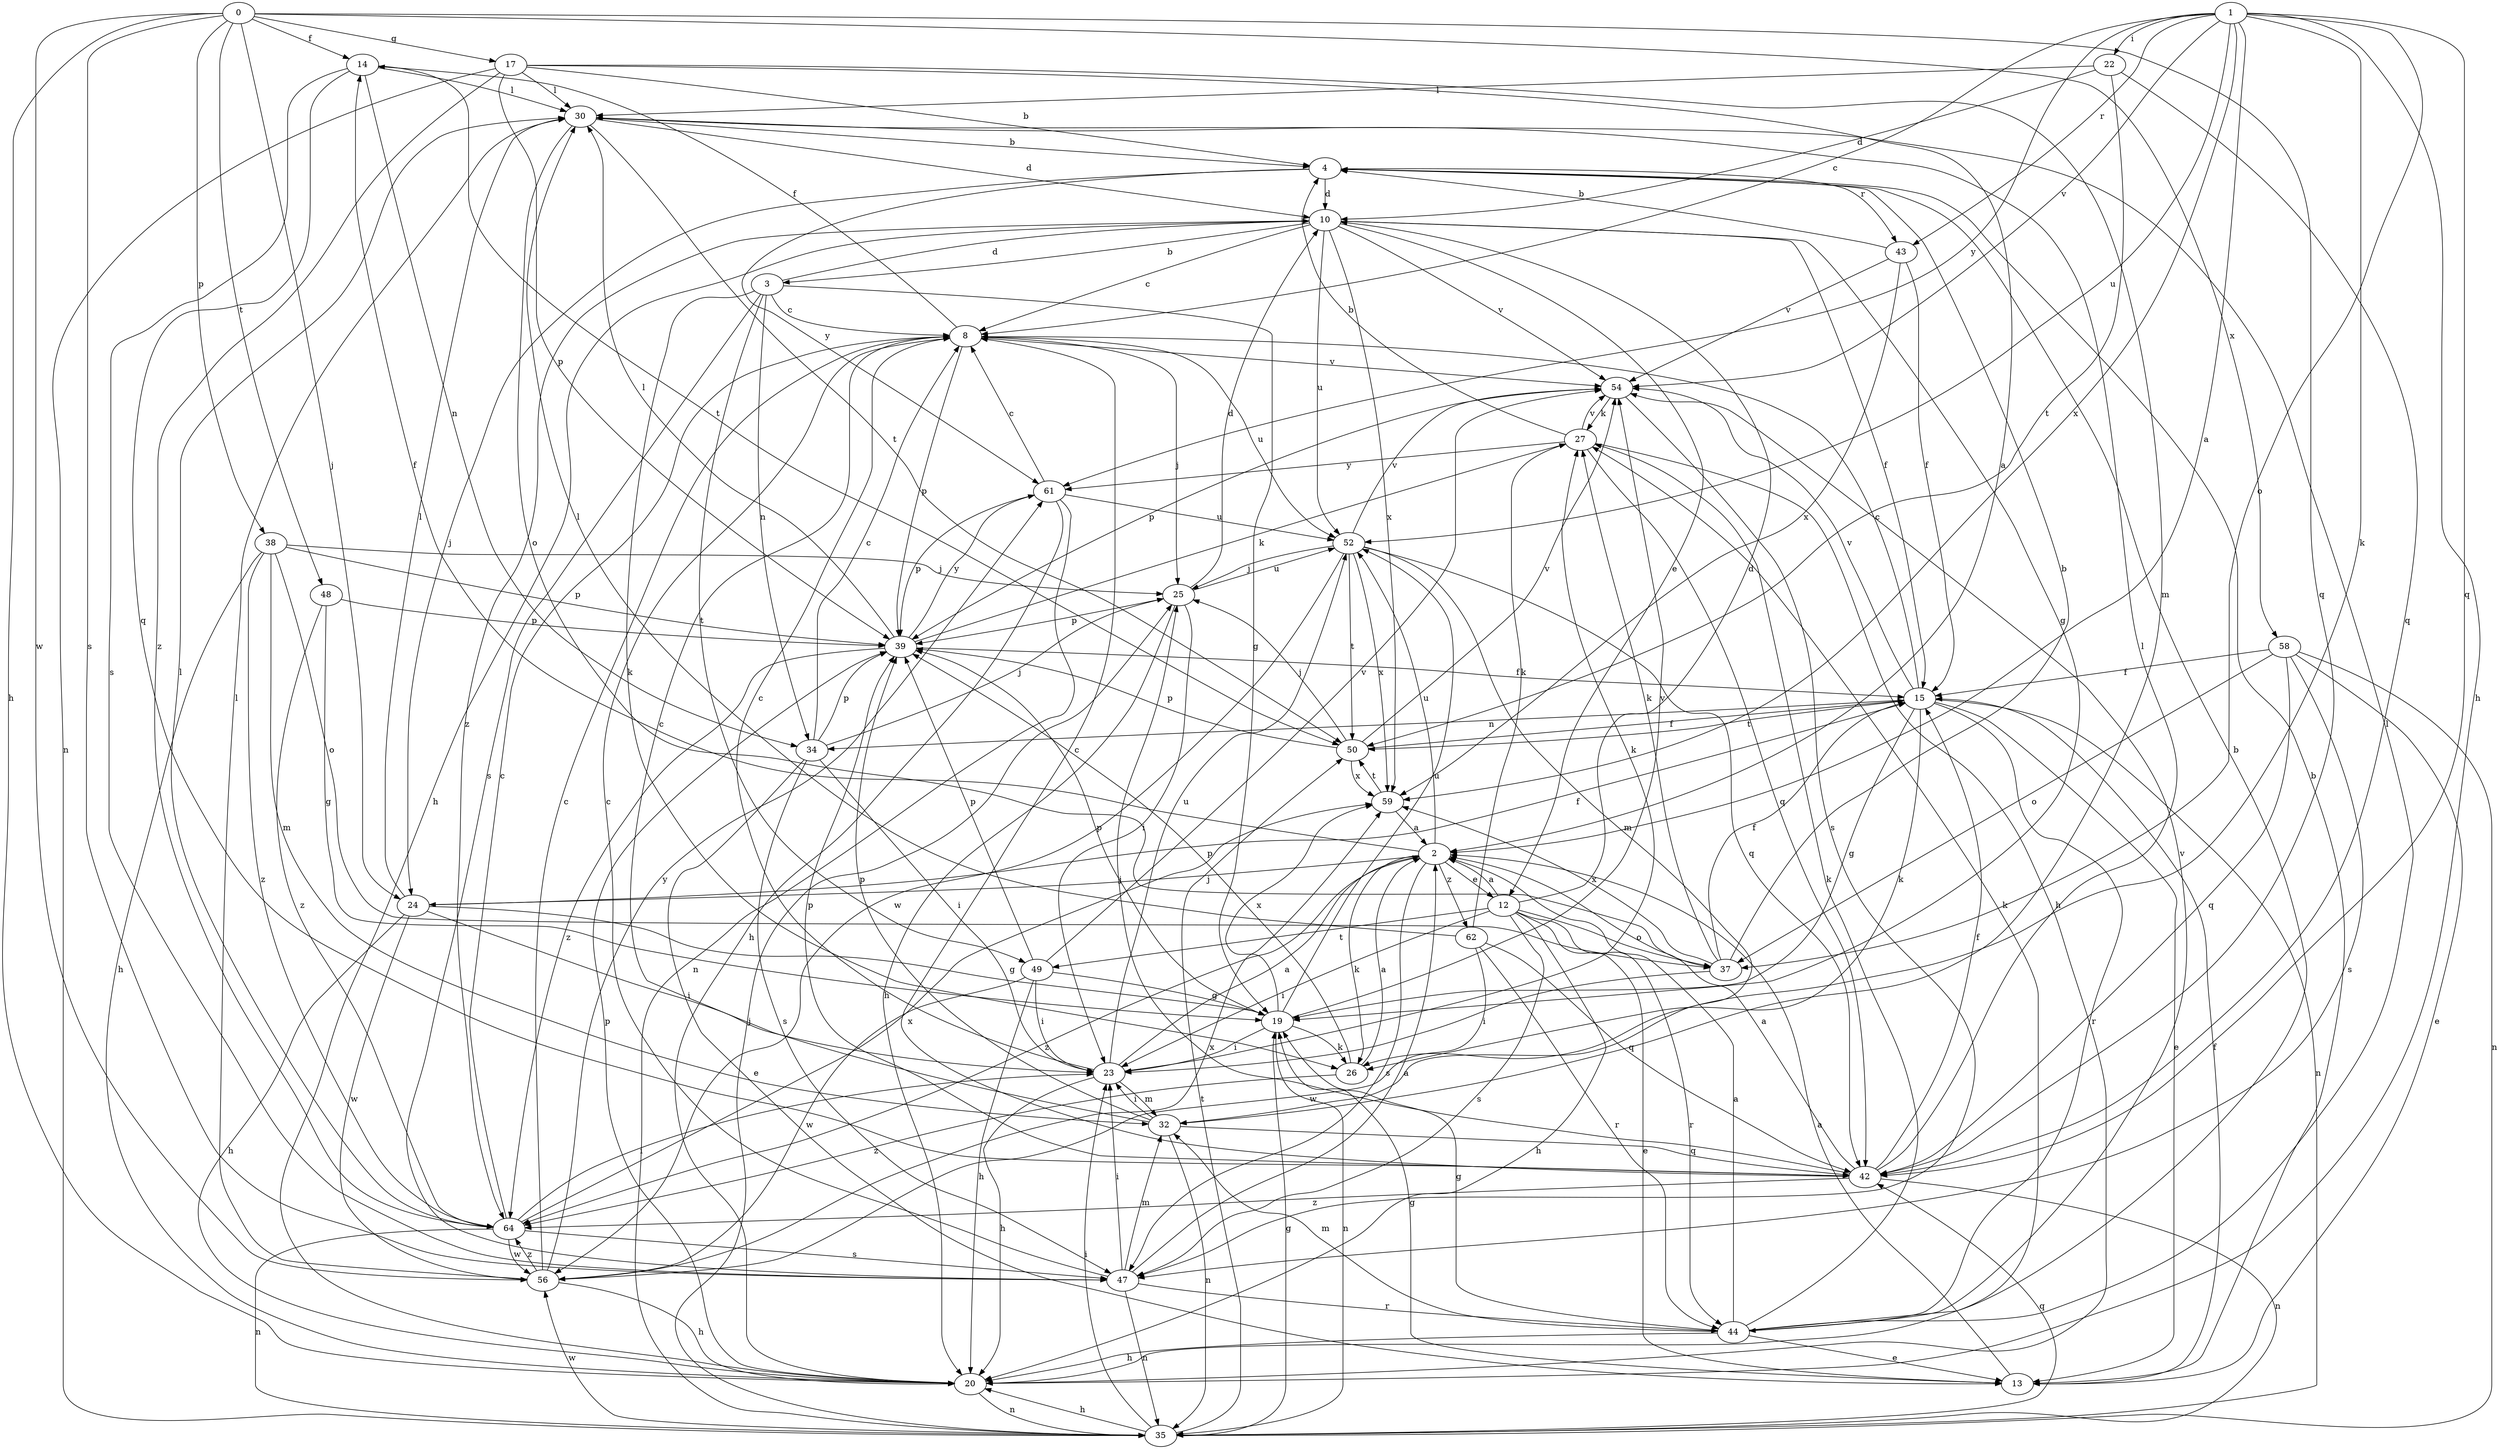 strict digraph  {
0;
1;
2;
3;
4;
8;
10;
12;
13;
14;
15;
17;
19;
20;
22;
23;
24;
25;
26;
27;
30;
32;
34;
35;
37;
38;
39;
42;
43;
44;
47;
48;
49;
50;
52;
54;
56;
58;
59;
61;
62;
64;
0 -> 14  [label=f];
0 -> 17  [label=g];
0 -> 20  [label=h];
0 -> 24  [label=j];
0 -> 38  [label=p];
0 -> 42  [label=q];
0 -> 47  [label=s];
0 -> 48  [label=t];
0 -> 56  [label=w];
0 -> 58  [label=x];
1 -> 2  [label=a];
1 -> 8  [label=c];
1 -> 20  [label=h];
1 -> 22  [label=i];
1 -> 26  [label=k];
1 -> 37  [label=o];
1 -> 42  [label=q];
1 -> 43  [label=r];
1 -> 52  [label=u];
1 -> 54  [label=v];
1 -> 59  [label=x];
1 -> 61  [label=y];
2 -> 12  [label=e];
2 -> 14  [label=f];
2 -> 24  [label=j];
2 -> 26  [label=k];
2 -> 47  [label=s];
2 -> 52  [label=u];
2 -> 62  [label=z];
2 -> 64  [label=z];
3 -> 8  [label=c];
3 -> 10  [label=d];
3 -> 19  [label=g];
3 -> 26  [label=k];
3 -> 34  [label=n];
3 -> 47  [label=s];
3 -> 49  [label=t];
4 -> 10  [label=d];
4 -> 24  [label=j];
4 -> 43  [label=r];
4 -> 61  [label=y];
8 -> 14  [label=f];
8 -> 25  [label=j];
8 -> 39  [label=p];
8 -> 52  [label=u];
8 -> 54  [label=v];
10 -> 3  [label=b];
10 -> 8  [label=c];
10 -> 12  [label=e];
10 -> 15  [label=f];
10 -> 19  [label=g];
10 -> 20  [label=h];
10 -> 52  [label=u];
10 -> 54  [label=v];
10 -> 59  [label=x];
10 -> 64  [label=z];
12 -> 2  [label=a];
12 -> 10  [label=d];
12 -> 13  [label=e];
12 -> 20  [label=h];
12 -> 23  [label=i];
12 -> 37  [label=o];
12 -> 44  [label=r];
12 -> 47  [label=s];
12 -> 49  [label=t];
13 -> 2  [label=a];
13 -> 4  [label=b];
13 -> 15  [label=f];
13 -> 19  [label=g];
14 -> 30  [label=l];
14 -> 34  [label=n];
14 -> 42  [label=q];
14 -> 47  [label=s];
14 -> 50  [label=t];
15 -> 8  [label=c];
15 -> 13  [label=e];
15 -> 19  [label=g];
15 -> 26  [label=k];
15 -> 34  [label=n];
15 -> 35  [label=n];
15 -> 44  [label=r];
15 -> 50  [label=t];
15 -> 54  [label=v];
17 -> 2  [label=a];
17 -> 4  [label=b];
17 -> 30  [label=l];
17 -> 32  [label=m];
17 -> 35  [label=n];
17 -> 39  [label=p];
17 -> 64  [label=z];
19 -> 23  [label=i];
19 -> 26  [label=k];
19 -> 35  [label=n];
19 -> 39  [label=p];
19 -> 52  [label=u];
19 -> 54  [label=v];
19 -> 59  [label=x];
20 -> 27  [label=k];
20 -> 35  [label=n];
20 -> 39  [label=p];
22 -> 10  [label=d];
22 -> 30  [label=l];
22 -> 42  [label=q];
22 -> 50  [label=t];
23 -> 2  [label=a];
23 -> 8  [label=c];
23 -> 20  [label=h];
23 -> 27  [label=k];
23 -> 32  [label=m];
23 -> 52  [label=u];
24 -> 15  [label=f];
24 -> 19  [label=g];
24 -> 20  [label=h];
24 -> 23  [label=i];
24 -> 30  [label=l];
24 -> 56  [label=w];
25 -> 10  [label=d];
25 -> 20  [label=h];
25 -> 23  [label=i];
25 -> 39  [label=p];
25 -> 52  [label=u];
26 -> 2  [label=a];
26 -> 39  [label=p];
26 -> 64  [label=z];
27 -> 4  [label=b];
27 -> 20  [label=h];
27 -> 42  [label=q];
27 -> 54  [label=v];
27 -> 61  [label=y];
30 -> 4  [label=b];
30 -> 10  [label=d];
30 -> 37  [label=o];
30 -> 50  [label=t];
32 -> 8  [label=c];
32 -> 23  [label=i];
32 -> 35  [label=n];
32 -> 39  [label=p];
32 -> 42  [label=q];
34 -> 8  [label=c];
34 -> 13  [label=e];
34 -> 23  [label=i];
34 -> 25  [label=j];
34 -> 39  [label=p];
34 -> 47  [label=s];
35 -> 19  [label=g];
35 -> 20  [label=h];
35 -> 23  [label=i];
35 -> 25  [label=j];
35 -> 42  [label=q];
35 -> 50  [label=t];
35 -> 56  [label=w];
37 -> 4  [label=b];
37 -> 15  [label=f];
37 -> 23  [label=i];
37 -> 27  [label=k];
37 -> 59  [label=x];
38 -> 20  [label=h];
38 -> 25  [label=j];
38 -> 32  [label=m];
38 -> 37  [label=o];
38 -> 39  [label=p];
38 -> 64  [label=z];
39 -> 15  [label=f];
39 -> 27  [label=k];
39 -> 30  [label=l];
39 -> 61  [label=y];
39 -> 64  [label=z];
42 -> 2  [label=a];
42 -> 8  [label=c];
42 -> 15  [label=f];
42 -> 25  [label=j];
42 -> 30  [label=l];
42 -> 35  [label=n];
42 -> 39  [label=p];
42 -> 64  [label=z];
43 -> 4  [label=b];
43 -> 15  [label=f];
43 -> 54  [label=v];
43 -> 59  [label=x];
44 -> 2  [label=a];
44 -> 4  [label=b];
44 -> 13  [label=e];
44 -> 19  [label=g];
44 -> 20  [label=h];
44 -> 27  [label=k];
44 -> 30  [label=l];
44 -> 32  [label=m];
44 -> 54  [label=v];
47 -> 2  [label=a];
47 -> 8  [label=c];
47 -> 23  [label=i];
47 -> 32  [label=m];
47 -> 35  [label=n];
47 -> 44  [label=r];
48 -> 19  [label=g];
48 -> 39  [label=p];
48 -> 64  [label=z];
49 -> 19  [label=g];
49 -> 20  [label=h];
49 -> 23  [label=i];
49 -> 39  [label=p];
49 -> 54  [label=v];
49 -> 56  [label=w];
50 -> 15  [label=f];
50 -> 25  [label=j];
50 -> 39  [label=p];
50 -> 54  [label=v];
50 -> 59  [label=x];
52 -> 25  [label=j];
52 -> 32  [label=m];
52 -> 42  [label=q];
52 -> 50  [label=t];
52 -> 54  [label=v];
52 -> 56  [label=w];
52 -> 59  [label=x];
54 -> 27  [label=k];
54 -> 39  [label=p];
54 -> 47  [label=s];
56 -> 8  [label=c];
56 -> 20  [label=h];
56 -> 30  [label=l];
56 -> 59  [label=x];
56 -> 61  [label=y];
56 -> 64  [label=z];
58 -> 13  [label=e];
58 -> 15  [label=f];
58 -> 35  [label=n];
58 -> 37  [label=o];
58 -> 42  [label=q];
58 -> 47  [label=s];
59 -> 2  [label=a];
59 -> 50  [label=t];
61 -> 8  [label=c];
61 -> 20  [label=h];
61 -> 35  [label=n];
61 -> 39  [label=p];
61 -> 52  [label=u];
62 -> 27  [label=k];
62 -> 30  [label=l];
62 -> 42  [label=q];
62 -> 44  [label=r];
62 -> 56  [label=w];
64 -> 8  [label=c];
64 -> 23  [label=i];
64 -> 30  [label=l];
64 -> 35  [label=n];
64 -> 47  [label=s];
64 -> 56  [label=w];
64 -> 59  [label=x];
}
